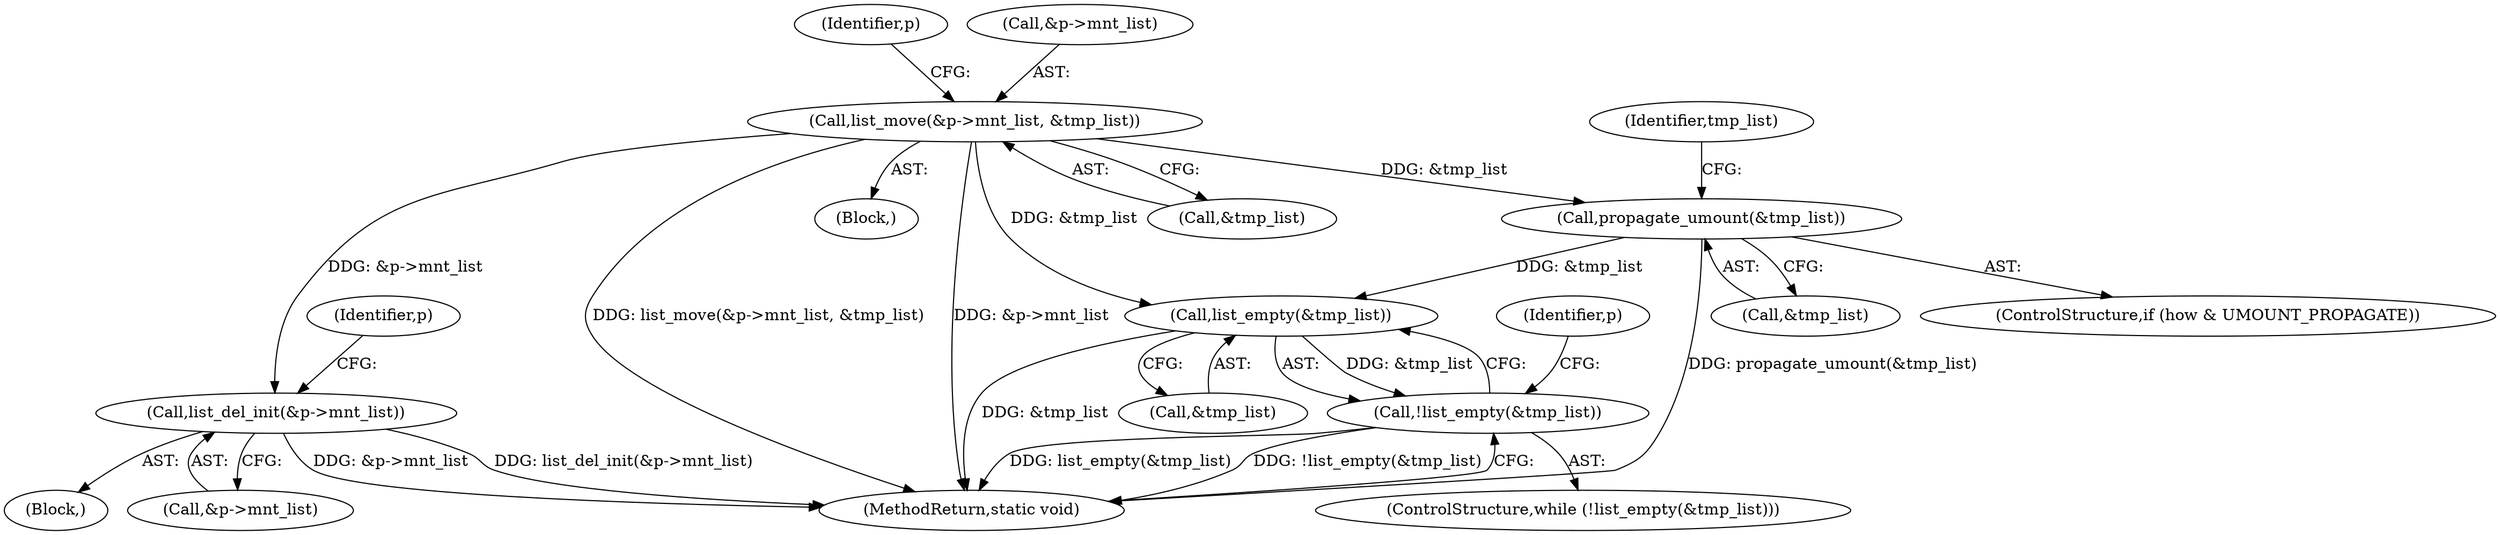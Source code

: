 digraph "0_linux_d29216842a85c7970c536108e093963f02714498_4@API" {
"1000135" [label="(Call,list_move(&p->mnt_list, &tmp_list))"];
"1000152" [label="(Call,propagate_umount(&tmp_list))"];
"1000157" [label="(Call,list_empty(&tmp_list))"];
"1000156" [label="(Call,!list_empty(&tmp_list))"];
"1000167" [label="(Call,list_del_init(&p->mnt_list))"];
"1000127" [label="(Block,)"];
"1000153" [label="(Call,&tmp_list)"];
"1000160" [label="(Block,)"];
"1000123" [label="(Identifier,p)"];
"1000167" [label="(Call,list_del_init(&p->mnt_list))"];
"1000148" [label="(ControlStructure,if (how & UMOUNT_PROPAGATE))"];
"1000159" [label="(Identifier,tmp_list)"];
"1000156" [label="(Call,!list_empty(&tmp_list))"];
"1000155" [label="(ControlStructure,while (!list_empty(&tmp_list)))"];
"1000135" [label="(Call,list_move(&p->mnt_list, &tmp_list))"];
"1000245" [label="(MethodReturn,static void)"];
"1000140" [label="(Call,&tmp_list)"];
"1000165" [label="(Identifier,p)"];
"1000168" [label="(Call,&p->mnt_list)"];
"1000157" [label="(Call,list_empty(&tmp_list))"];
"1000174" [label="(Identifier,p)"];
"1000136" [label="(Call,&p->mnt_list)"];
"1000152" [label="(Call,propagate_umount(&tmp_list))"];
"1000158" [label="(Call,&tmp_list)"];
"1000135" -> "1000127"  [label="AST: "];
"1000135" -> "1000140"  [label="CFG: "];
"1000136" -> "1000135"  [label="AST: "];
"1000140" -> "1000135"  [label="AST: "];
"1000123" -> "1000135"  [label="CFG: "];
"1000135" -> "1000245"  [label="DDG: list_move(&p->mnt_list, &tmp_list)"];
"1000135" -> "1000245"  [label="DDG: &p->mnt_list"];
"1000135" -> "1000152"  [label="DDG: &tmp_list"];
"1000135" -> "1000157"  [label="DDG: &tmp_list"];
"1000135" -> "1000167"  [label="DDG: &p->mnt_list"];
"1000152" -> "1000148"  [label="AST: "];
"1000152" -> "1000153"  [label="CFG: "];
"1000153" -> "1000152"  [label="AST: "];
"1000159" -> "1000152"  [label="CFG: "];
"1000152" -> "1000245"  [label="DDG: propagate_umount(&tmp_list)"];
"1000152" -> "1000157"  [label="DDG: &tmp_list"];
"1000157" -> "1000156"  [label="AST: "];
"1000157" -> "1000158"  [label="CFG: "];
"1000158" -> "1000157"  [label="AST: "];
"1000156" -> "1000157"  [label="CFG: "];
"1000157" -> "1000245"  [label="DDG: &tmp_list"];
"1000157" -> "1000156"  [label="DDG: &tmp_list"];
"1000156" -> "1000155"  [label="AST: "];
"1000165" -> "1000156"  [label="CFG: "];
"1000245" -> "1000156"  [label="CFG: "];
"1000156" -> "1000245"  [label="DDG: list_empty(&tmp_list)"];
"1000156" -> "1000245"  [label="DDG: !list_empty(&tmp_list)"];
"1000167" -> "1000160"  [label="AST: "];
"1000167" -> "1000168"  [label="CFG: "];
"1000168" -> "1000167"  [label="AST: "];
"1000174" -> "1000167"  [label="CFG: "];
"1000167" -> "1000245"  [label="DDG: &p->mnt_list"];
"1000167" -> "1000245"  [label="DDG: list_del_init(&p->mnt_list)"];
}
